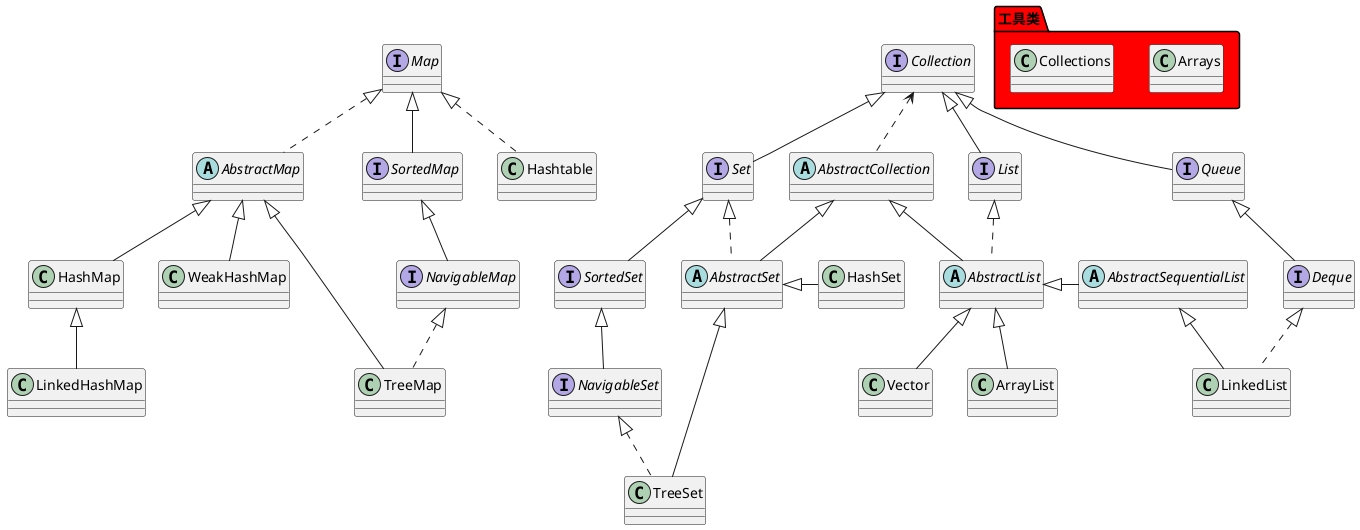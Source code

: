 @startuml

interface Collection
interface Map
interface SortedMap
interface NavigableMap
interface Queue
interface Deque
interface List
interface Set
interface SortedSet
interface NavigableSet

'abstract class Dictionary
abstract class AbstractMap
abstract class AbstractCollection
abstract class AbstractList
abstract class AbstractSequentialList
abstract class AbstractSet

class Hashtable
class WeakHashMap
class TreeMap
class HashMap
class LinkedHashMap
class LinkedList
class ArrayList
class Vector
class HashSet
class TreeSet

Queue -up-|> Collection
List -up-|> Collection
Set -up-|> Collection
AbstractCollection .up.>Collection
LinkedList -up-|>AbstractSequentialList
LinkedList .up.|> Deque
Deque -up-|> Queue
AbstractSequentialList -left-|> AbstractList
AbstractList .up.|>List
AbstractList -up-|>AbstractCollection
ArrayList -up-|>AbstractList
Vector -up-|> AbstractList
SortedSet -up-|>Set
AbstractSet -up-|>AbstractCollection
AbstractSet .up.|>Set
NavigableSet -up-|>SortedSet
TreeSet .up.|>NavigableSet
TreeSet -up-|>AbstractSet
HashSet -left-|>AbstractSet

SortedMap -up-|>Map
AbstractMap .up.|>Map
Hashtable .up.|> Map
HashMap -up-|> AbstractMap
WeakHashMap -up-|> AbstractMap
NavigableMap -up-|> SortedMap
TreeMap .up.|> NavigableMap
TreeMap -up-|> AbstractMap
LinkedHashMap-up-|>HashMap

namespace 工具类 #red{
    class Arrays
    class Collections
}

@enduml